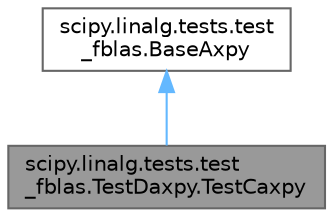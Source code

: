 digraph "scipy.linalg.tests.test_fblas.TestDaxpy.TestCaxpy"
{
 // LATEX_PDF_SIZE
  bgcolor="transparent";
  edge [fontname=Helvetica,fontsize=10,labelfontname=Helvetica,labelfontsize=10];
  node [fontname=Helvetica,fontsize=10,shape=box,height=0.2,width=0.4];
  Node1 [id="Node000001",label="scipy.linalg.tests.test\l_fblas.TestDaxpy.TestCaxpy",height=0.2,width=0.4,color="gray40", fillcolor="grey60", style="filled", fontcolor="black",tooltip=" "];
  Node2 -> Node1 [id="edge2_Node000001_Node000002",dir="back",color="steelblue1",style="solid",tooltip=" "];
  Node2 [id="Node000002",label="scipy.linalg.tests.test\l_fblas.BaseAxpy",height=0.2,width=0.4,color="gray40", fillcolor="white", style="filled",URL="$da/dd5/classscipy_1_1linalg_1_1tests_1_1test__fblas_1_1BaseAxpy.html",tooltip="Test blas ?axpy."];
}
